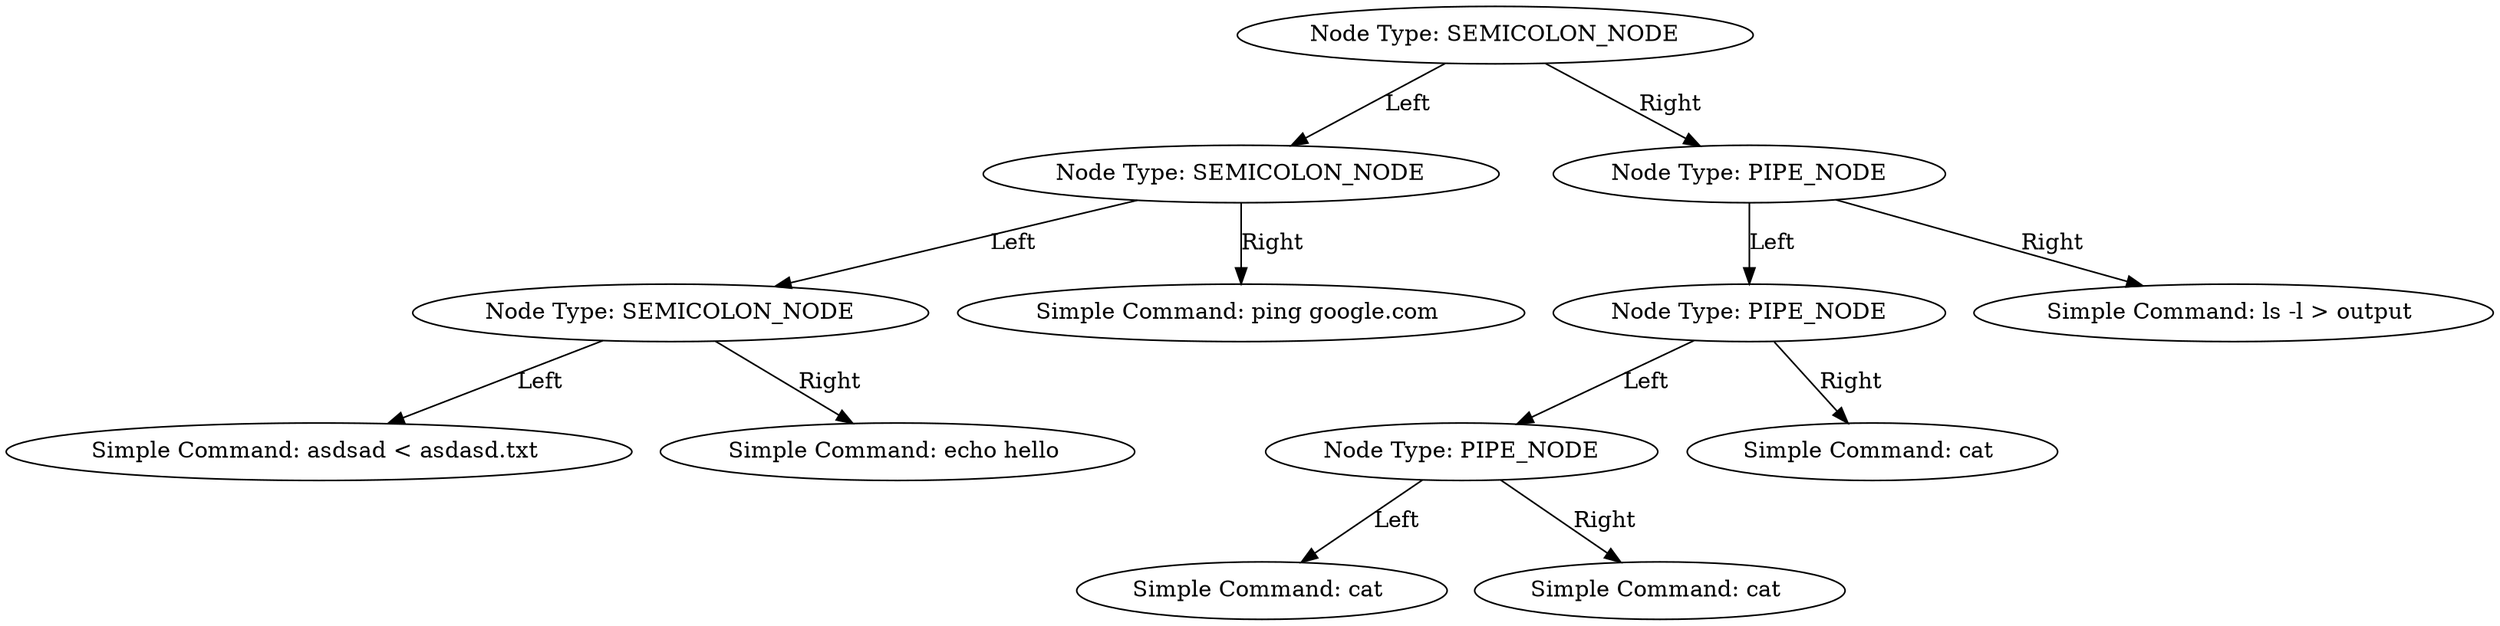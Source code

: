 digraph AST {
  node0x603000000a00 [label="Node Type: SEMICOLON_NODE"];
  node0x603000000970 [label="Node Type: SEMICOLON_NODE"];
  node0x6030000008e0 [label="Node Type: SEMICOLON_NODE"];
  node0x603000000880 [label="Simple Command: asdsad < asdasd.txt "];
  node0x6030000008e0 -> node0x603000000880 [label="Left"];
  node0x603000000910 [label="Simple Command: echo hello "];
  node0x6030000008e0 -> node0x603000000910 [label="Right"];
  node0x603000000970 -> node0x6030000008e0 [label="Left"];
  node0x6030000009a0 [label="Simple Command: ping google.com "];
  node0x603000000970 -> node0x6030000009a0 [label="Right"];
  node0x603000000a00 -> node0x603000000970 [label="Left"];
  node0x603000000b20 [label="Node Type: PIPE_NODE"];
  node0x603000000ac0 [label="Node Type: PIPE_NODE"];
  node0x603000000a60 [label="Node Type: PIPE_NODE"];
  node0x603000000a30 [label="Simple Command: cat "];
  node0x603000000a60 -> node0x603000000a30 [label="Left"];
  node0x603000000a90 [label="Simple Command: cat "];
  node0x603000000a60 -> node0x603000000a90 [label="Right"];
  node0x603000000ac0 -> node0x603000000a60 [label="Left"];
  node0x603000000af0 [label="Simple Command: cat "];
  node0x603000000ac0 -> node0x603000000af0 [label="Right"];
  node0x603000000b20 -> node0x603000000ac0 [label="Left"];
  node0x603000000b50 [label="Simple Command: ls -l > output "];
  node0x603000000b20 -> node0x603000000b50 [label="Right"];
  node0x603000000a00 -> node0x603000000b20 [label="Right"];
}
